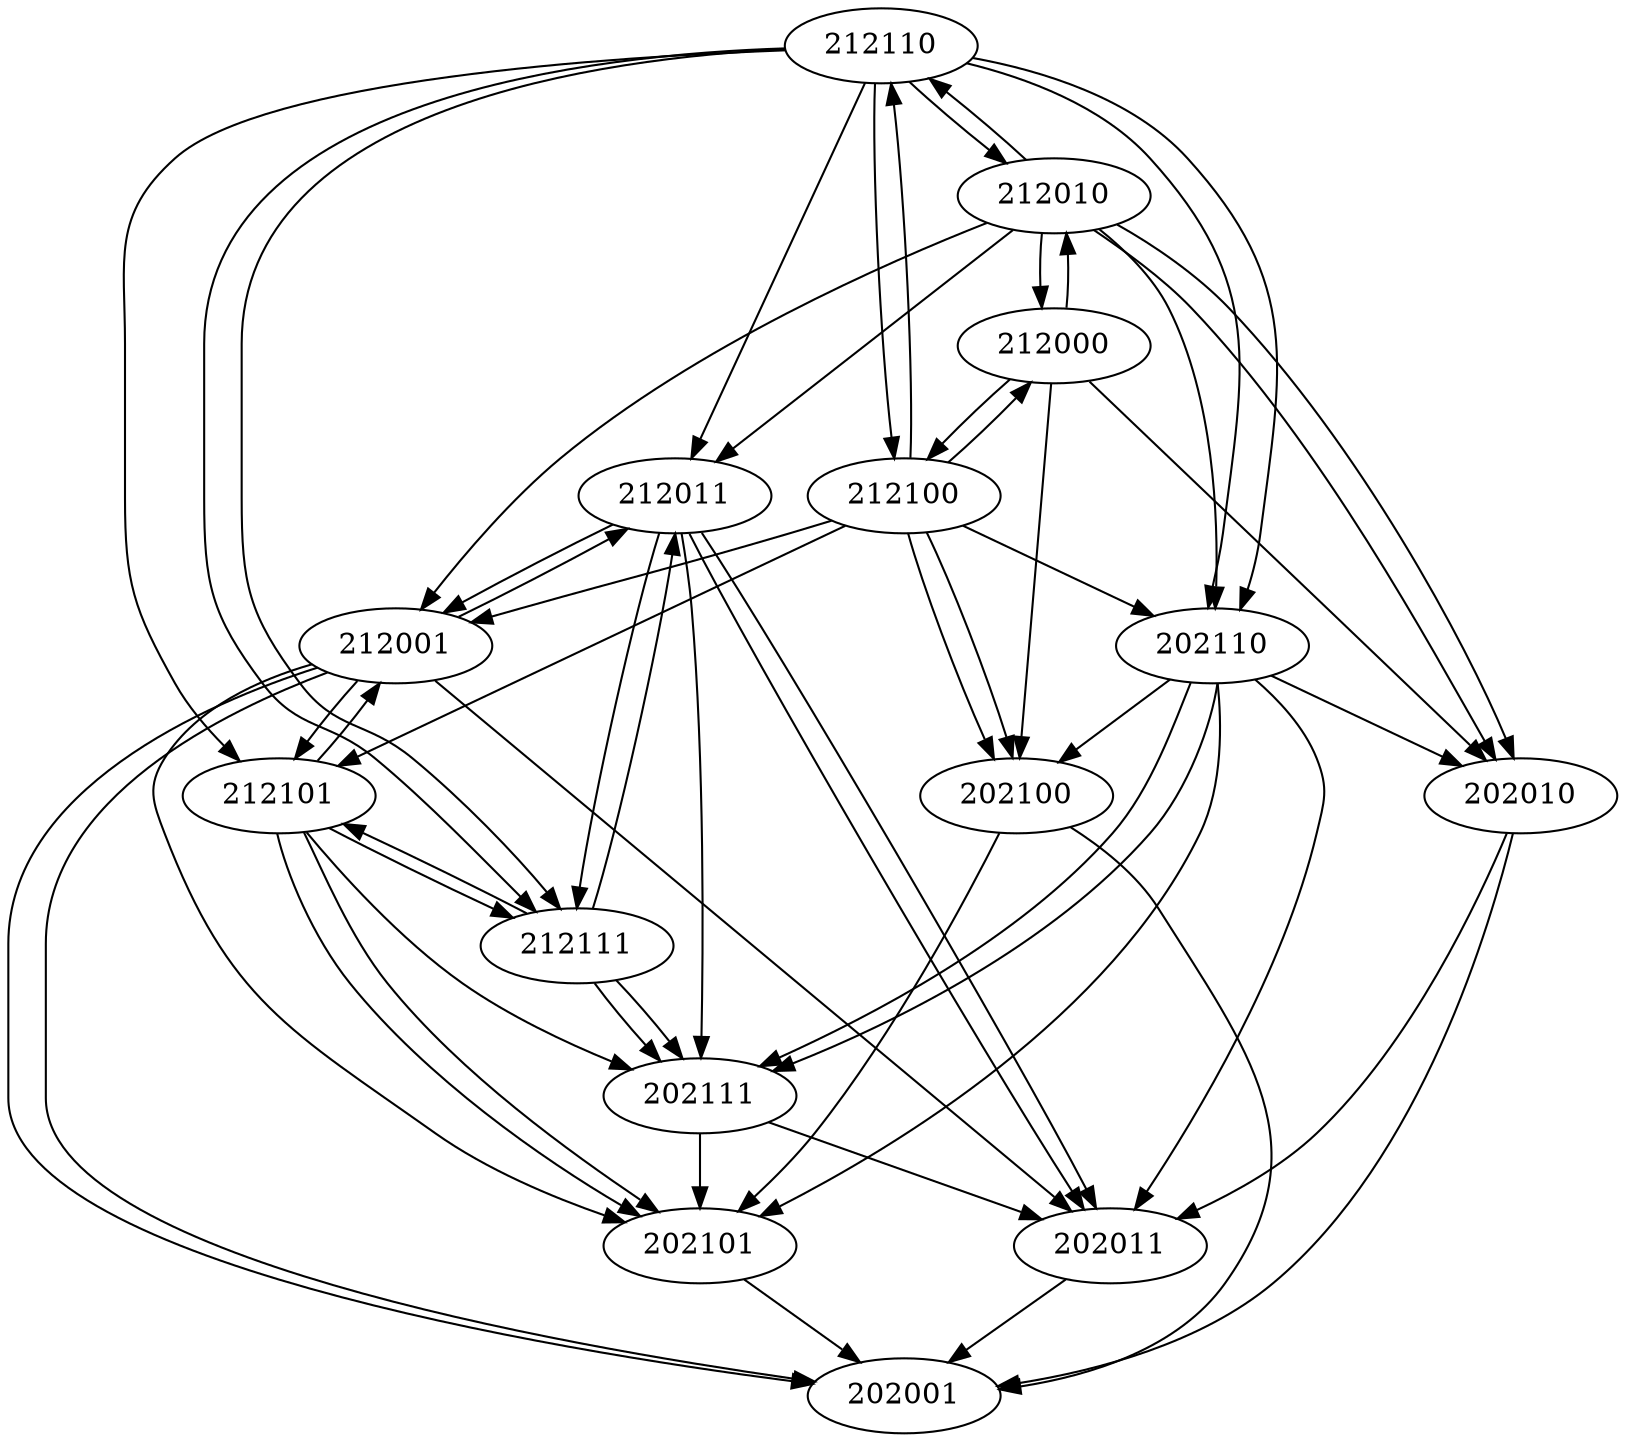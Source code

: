 digraph G{

{node_1 [label="202001"];
node_2 [label="202010"];
node_3 [label="202011"];
node_4 [label="202100"];
node_5 [label="202101"];
node_6 [label="202110"];
node_7 [label="202111"];
node_8 [label="212000"];
node_9 [label="212001"];
node_10 [label="212010"];
node_11 [label="212011"];
node_12 [label="212100"];
node_13 [label="212101"];
node_14 [label="212110"];
node_15 [label="212111"];
}
node_2->node_3[penwidth=1]
node_2->node_1[penwidth=1]
node_3->node_1[penwidth=1]
node_4->node_5[penwidth=1]
node_4->node_1[penwidth=1]
node_5->node_1[penwidth=1]
node_6->node_4[penwidth=1]
node_6->node_7[penwidth=1]
node_6->node_5[penwidth=1]
node_6->node_2[penwidth=1]
node_6->node_7[penwidth=1]
node_6->node_3[penwidth=1]
node_7->node_5[penwidth=1]
node_7->node_3[penwidth=1]
node_8->node_12[penwidth=1]
node_8->node_4[penwidth=1]
node_8->node_10[penwidth=1]
node_8->node_2[penwidth=1]
node_9->node_1[penwidth=1]
node_9->node_13[penwidth=1]
node_9->node_5[penwidth=1]
node_9->node_1[penwidth=1]
node_9->node_11[penwidth=1]
node_9->node_3[penwidth=1]
node_10->node_2[penwidth=1]
node_10->node_14[penwidth=1]
node_10->node_6[penwidth=1]
node_10->node_2[penwidth=1]
node_10->node_8[penwidth=1]
node_10->node_11[penwidth=1]
node_10->node_9[penwidth=1]
node_11->node_3[penwidth=1]
node_11->node_15[penwidth=1]
node_11->node_7[penwidth=1]
node_11->node_3[penwidth=1]
node_11->node_9[penwidth=1]
node_12->node_4[penwidth=1]
node_12->node_4[penwidth=1]
node_12->node_14[penwidth=1]
node_12->node_6[penwidth=1]
node_12->node_8[penwidth=1]
node_12->node_13[penwidth=1]
node_12->node_9[penwidth=1]
node_13->node_5[penwidth=1]
node_13->node_5[penwidth=1]
node_13->node_15[penwidth=1]
node_13->node_7[penwidth=1]
node_13->node_9[penwidth=1]
node_14->node_6[penwidth=1]
node_14->node_6[penwidth=1]
node_14->node_12[penwidth=1]
node_14->node_15[penwidth=1]
node_14->node_13[penwidth=1]
node_14->node_10[penwidth=1]
node_14->node_15[penwidth=1]
node_14->node_11[penwidth=1]
node_15->node_7[penwidth=1]
node_15->node_7[penwidth=1]
node_15->node_13[penwidth=1]
node_15->node_11[penwidth=1]
}
